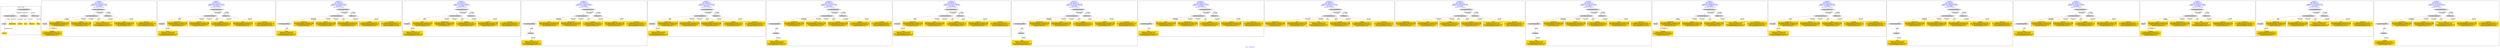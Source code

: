 digraph n0 {
fontcolor="blue"
remincross="true"
label="s08-s-17-edited.xml"
subgraph cluster_0 {
label="1-correct model"
n2[style="filled",color="white",fillcolor="lightgray",label="CulturalHeritageObject1"];
n3[style="filled",color="white",fillcolor="lightgray",label="Person1"];
n4[shape="plaintext",style="filled",fillcolor="gold",label="DESCRIPTION"];
n5[shape="plaintext",style="filled",fillcolor="gold",label="CAPTION"];
n6[shape="plaintext",style="filled",fillcolor="gold",label="TITLE"];
n7[shape="plaintext",style="filled",fillcolor="gold",label="AUTHOR"];
n8[style="filled",color="white",fillcolor="lightgray",label="EuropeanaAggregation1"];
n9[style="filled",color="white",fillcolor="lightgray",label="WebResource1"];
n10[style="filled",color="white",fillcolor="lightgray",label="WebResource2"];
n11[shape="plaintext",style="filled",fillcolor="gold",label="IMAGESRC"];
n12[shape="plaintext",style="filled",fillcolor="gold",label="VIDEO"];
}
subgraph cluster_1 {
label="candidate 0\nlink coherence:1.0\nnode coherence:1.0\nconfidence:0.4118792686770653\nmapping score:0.5539597562256885\ncost:8.99989\n-precision:0.78-recall:0.7"
n14[style="filled",color="white",fillcolor="lightgray",label="CulturalHeritageObject1"];
n15[style="filled",color="white",fillcolor="lightgray",label="Person1"];
n16[style="filled",color="white",fillcolor="lightgray",label="EuropeanaAggregation1"];
n17[style="filled",color="white",fillcolor="lightgray",label="WebResource1"];
n18[shape="plaintext",style="filled",fillcolor="gold",label="DESCRIPTION\n[CulturalHeritageObject,description,0.525]\n[CulturalHeritageObject,provenance,0.262]\n[CulturalHeritageObject,title,0.112]\n[Document,classLink,0.1]"];
n19[shape="plaintext",style="filled",fillcolor="gold",label="IMAGESRC\n[WebResource,classLink,0.765]\n[CulturalHeritageObject,description,0.144]\n[Person,nameOfThePerson,0.047]\n[CulturalHeritageObject,title,0.044]"];
n20[shape="plaintext",style="filled",fillcolor="gold",label="CAPTION\n[CulturalHeritageObject,provenance,0.395]\n[CulturalHeritageObject,description,0.238]\n[CulturalHeritageObject,extent,0.191]\n[Document,classLink,0.176]"];
n21[shape="plaintext",style="filled",fillcolor="gold",label="VIDEO\n[WebResource,classLink,0.403]\n[Document,classLink,0.245]\n[CulturalHeritageObject,provenance,0.18]\n[CulturalHeritageObject,title,0.172]"];
n22[shape="plaintext",style="filled",fillcolor="gold",label="AUTHOR\n[Person,nameOfThePerson,0.339]\n[CulturalHeritageObject,provenance,0.263]\n[CulturalHeritageObject,title,0.205]\n[Document,classLink,0.192]"];
n23[shape="plaintext",style="filled",fillcolor="gold",label="TITLE\n[CulturalHeritageObject,description,0.401]\n[CulturalHeritageObject,provenance,0.274]\n[CulturalHeritageObject,title,0.187]\n[Document,classLink,0.138]"];
}
subgraph cluster_2 {
label="candidate 1\nlink coherence:1.0\nnode coherence:1.0\nconfidence:0.40158477627404104\nmapping score:0.5505282587580137\ncost:8.99994\n-precision:0.56-recall:0.5"
n25[style="filled",color="white",fillcolor="lightgray",label="CulturalHeritageObject1"];
n26[style="filled",color="white",fillcolor="lightgray",label="Document1"];
n27[style="filled",color="white",fillcolor="lightgray",label="EuropeanaAggregation1"];
n28[style="filled",color="white",fillcolor="lightgray",label="WebResource1"];
n29[shape="plaintext",style="filled",fillcolor="gold",label="VIDEO\n[WebResource,classLink,0.403]\n[Document,classLink,0.245]\n[CulturalHeritageObject,provenance,0.18]\n[CulturalHeritageObject,title,0.172]"];
n30[shape="plaintext",style="filled",fillcolor="gold",label="DESCRIPTION\n[CulturalHeritageObject,description,0.525]\n[CulturalHeritageObject,provenance,0.262]\n[CulturalHeritageObject,title,0.112]\n[Document,classLink,0.1]"];
n31[shape="plaintext",style="filled",fillcolor="gold",label="IMAGESRC\n[WebResource,classLink,0.765]\n[CulturalHeritageObject,description,0.144]\n[Person,nameOfThePerson,0.047]\n[CulturalHeritageObject,title,0.044]"];
n32[shape="plaintext",style="filled",fillcolor="gold",label="CAPTION\n[CulturalHeritageObject,provenance,0.395]\n[CulturalHeritageObject,description,0.238]\n[CulturalHeritageObject,extent,0.191]\n[Document,classLink,0.176]"];
n33[shape="plaintext",style="filled",fillcolor="gold",label="AUTHOR\n[Person,nameOfThePerson,0.339]\n[CulturalHeritageObject,provenance,0.263]\n[CulturalHeritageObject,title,0.205]\n[Document,classLink,0.192]"];
n34[shape="plaintext",style="filled",fillcolor="gold",label="TITLE\n[CulturalHeritageObject,description,0.401]\n[CulturalHeritageObject,provenance,0.274]\n[CulturalHeritageObject,title,0.187]\n[Document,classLink,0.138]"];
}
subgraph cluster_3 {
label="candidate 10\nlink coherence:1.0\nnode coherence:1.0\nconfidence:0.3847814861224527\nmapping score:0.5449271620408176\ncost:8.99993\n-precision:0.67-recall:0.6"
n36[style="filled",color="white",fillcolor="lightgray",label="CulturalHeritageObject1"];
n37[style="filled",color="white",fillcolor="lightgray",label="CulturalHeritageObject2"];
n38[style="filled",color="white",fillcolor="lightgray",label="EuropeanaAggregation1"];
n39[style="filled",color="white",fillcolor="lightgray",label="WebResource1"];
n40[shape="plaintext",style="filled",fillcolor="gold",label="DESCRIPTION\n[CulturalHeritageObject,description,0.525]\n[CulturalHeritageObject,provenance,0.262]\n[CulturalHeritageObject,title,0.112]\n[Document,classLink,0.1]"];
n41[shape="plaintext",style="filled",fillcolor="gold",label="IMAGESRC\n[WebResource,classLink,0.765]\n[CulturalHeritageObject,description,0.144]\n[Person,nameOfThePerson,0.047]\n[CulturalHeritageObject,title,0.044]"];
n42[shape="plaintext",style="filled",fillcolor="gold",label="CAPTION\n[CulturalHeritageObject,provenance,0.395]\n[CulturalHeritageObject,description,0.238]\n[CulturalHeritageObject,extent,0.191]\n[Document,classLink,0.176]"];
n43[shape="plaintext",style="filled",fillcolor="gold",label="VIDEO\n[WebResource,classLink,0.403]\n[Document,classLink,0.245]\n[CulturalHeritageObject,provenance,0.18]\n[CulturalHeritageObject,title,0.172]"];
n44[shape="plaintext",style="filled",fillcolor="gold",label="TITLE\n[CulturalHeritageObject,description,0.401]\n[CulturalHeritageObject,provenance,0.274]\n[CulturalHeritageObject,title,0.187]\n[Document,classLink,0.138]"];
n45[shape="plaintext",style="filled",fillcolor="gold",label="AUTHOR\n[Person,nameOfThePerson,0.339]\n[CulturalHeritageObject,provenance,0.263]\n[CulturalHeritageObject,title,0.205]\n[Document,classLink,0.192]"];
}
subgraph cluster_4 {
label="candidate 11\nlink coherence:1.0\nnode coherence:1.0\nconfidence:0.3789475554429212\nmapping score:0.5429825184809737\ncost:8.99994\n-precision:0.44-recall:0.4"
n47[style="filled",color="white",fillcolor="lightgray",label="CulturalHeritageObject1"];
n48[style="filled",color="white",fillcolor="lightgray",label="Document1"];
n49[style="filled",color="white",fillcolor="lightgray",label="EuropeanaAggregation1"];
n50[style="filled",color="white",fillcolor="lightgray",label="WebResource1"];
n51[shape="plaintext",style="filled",fillcolor="gold",label="VIDEO\n[WebResource,classLink,0.403]\n[Document,classLink,0.245]\n[CulturalHeritageObject,provenance,0.18]\n[CulturalHeritageObject,title,0.172]"];
n52[shape="plaintext",style="filled",fillcolor="gold",label="TITLE\n[CulturalHeritageObject,description,0.401]\n[CulturalHeritageObject,provenance,0.274]\n[CulturalHeritageObject,title,0.187]\n[Document,classLink,0.138]"];
n53[shape="plaintext",style="filled",fillcolor="gold",label="IMAGESRC\n[WebResource,classLink,0.765]\n[CulturalHeritageObject,description,0.144]\n[Person,nameOfThePerson,0.047]\n[CulturalHeritageObject,title,0.044]"];
n54[shape="plaintext",style="filled",fillcolor="gold",label="DESCRIPTION\n[CulturalHeritageObject,description,0.525]\n[CulturalHeritageObject,provenance,0.262]\n[CulturalHeritageObject,title,0.112]\n[Document,classLink,0.1]"];
n55[shape="plaintext",style="filled",fillcolor="gold",label="AUTHOR\n[Person,nameOfThePerson,0.339]\n[CulturalHeritageObject,provenance,0.263]\n[CulturalHeritageObject,title,0.205]\n[Document,classLink,0.192]"];
n56[shape="plaintext",style="filled",fillcolor="gold",label="CAPTION\n[CulturalHeritageObject,provenance,0.395]\n[CulturalHeritageObject,description,0.238]\n[CulturalHeritageObject,extent,0.191]\n[Document,classLink,0.176]"];
}
subgraph cluster_5 {
label="candidate 12\nlink coherence:1.0\nnode coherence:1.0\nconfidence:0.3789475554429212\nmapping score:0.5429825184809737\ncost:9.99993\n-precision:0.4-recall:0.4"
n58[style="filled",color="white",fillcolor="lightgray",label="CulturalHeritageObject1"];
n59[style="filled",color="white",fillcolor="lightgray",label="CulturalHeritageObject2"];
n60[style="filled",color="white",fillcolor="lightgray",label="Document2"];
n61[style="filled",color="white",fillcolor="lightgray",label="EuropeanaAggregation1"];
n62[style="filled",color="white",fillcolor="lightgray",label="WebResource1"];
n63[shape="plaintext",style="filled",fillcolor="gold",label="VIDEO\n[WebResource,classLink,0.403]\n[Document,classLink,0.245]\n[CulturalHeritageObject,provenance,0.18]\n[CulturalHeritageObject,title,0.172]"];
n64[shape="plaintext",style="filled",fillcolor="gold",label="TITLE\n[CulturalHeritageObject,description,0.401]\n[CulturalHeritageObject,provenance,0.274]\n[CulturalHeritageObject,title,0.187]\n[Document,classLink,0.138]"];
n65[shape="plaintext",style="filled",fillcolor="gold",label="IMAGESRC\n[WebResource,classLink,0.765]\n[CulturalHeritageObject,description,0.144]\n[Person,nameOfThePerson,0.047]\n[CulturalHeritageObject,title,0.044]"];
n66[shape="plaintext",style="filled",fillcolor="gold",label="DESCRIPTION\n[CulturalHeritageObject,description,0.525]\n[CulturalHeritageObject,provenance,0.262]\n[CulturalHeritageObject,title,0.112]\n[Document,classLink,0.1]"];
n67[shape="plaintext",style="filled",fillcolor="gold",label="AUTHOR\n[Person,nameOfThePerson,0.339]\n[CulturalHeritageObject,provenance,0.263]\n[CulturalHeritageObject,title,0.205]\n[Document,classLink,0.192]"];
n68[shape="plaintext",style="filled",fillcolor="gold",label="CAPTION\n[CulturalHeritageObject,provenance,0.395]\n[CulturalHeritageObject,description,0.238]\n[CulturalHeritageObject,extent,0.191]\n[Document,classLink,0.176]"];
}
subgraph cluster_6 {
label="candidate 13\nlink coherence:1.0\nnode coherence:1.0\nconfidence:0.3771216134267923\nmapping score:0.5423738711422641\ncost:8.99994\n-precision:0.44-recall:0.4"
n70[style="filled",color="white",fillcolor="lightgray",label="CulturalHeritageObject1"];
n71[style="filled",color="white",fillcolor="lightgray",label="Document1"];
n72[style="filled",color="white",fillcolor="lightgray",label="EuropeanaAggregation1"];
n73[style="filled",color="white",fillcolor="lightgray",label="WebResource1"];
n74[shape="plaintext",style="filled",fillcolor="gold",label="VIDEO\n[WebResource,classLink,0.403]\n[Document,classLink,0.245]\n[CulturalHeritageObject,provenance,0.18]\n[CulturalHeritageObject,title,0.172]"];
n75[shape="plaintext",style="filled",fillcolor="gold",label="DESCRIPTION\n[CulturalHeritageObject,description,0.525]\n[CulturalHeritageObject,provenance,0.262]\n[CulturalHeritageObject,title,0.112]\n[Document,classLink,0.1]"];
n76[shape="plaintext",style="filled",fillcolor="gold",label="IMAGESRC\n[WebResource,classLink,0.765]\n[CulturalHeritageObject,description,0.144]\n[Person,nameOfThePerson,0.047]\n[CulturalHeritageObject,title,0.044]"];
n77[shape="plaintext",style="filled",fillcolor="gold",label="TITLE\n[CulturalHeritageObject,description,0.401]\n[CulturalHeritageObject,provenance,0.274]\n[CulturalHeritageObject,title,0.187]\n[Document,classLink,0.138]"];
n78[shape="plaintext",style="filled",fillcolor="gold",label="CAPTION\n[CulturalHeritageObject,provenance,0.395]\n[CulturalHeritageObject,description,0.238]\n[CulturalHeritageObject,extent,0.191]\n[Document,classLink,0.176]"];
n79[shape="plaintext",style="filled",fillcolor="gold",label="AUTHOR\n[Person,nameOfThePerson,0.339]\n[CulturalHeritageObject,provenance,0.263]\n[CulturalHeritageObject,title,0.205]\n[Document,classLink,0.192]"];
}
subgraph cluster_7 {
label="candidate 14\nlink coherence:1.0\nnode coherence:1.0\nconfidence:0.3771216134267923\nmapping score:0.5423738711422641\ncost:9.99993\n-precision:0.4-recall:0.4"
n81[style="filled",color="white",fillcolor="lightgray",label="CulturalHeritageObject1"];
n82[style="filled",color="white",fillcolor="lightgray",label="CulturalHeritageObject2"];
n83[style="filled",color="white",fillcolor="lightgray",label="Document2"];
n84[style="filled",color="white",fillcolor="lightgray",label="EuropeanaAggregation1"];
n85[style="filled",color="white",fillcolor="lightgray",label="WebResource1"];
n86[shape="plaintext",style="filled",fillcolor="gold",label="VIDEO\n[WebResource,classLink,0.403]\n[Document,classLink,0.245]\n[CulturalHeritageObject,provenance,0.18]\n[CulturalHeritageObject,title,0.172]"];
n87[shape="plaintext",style="filled",fillcolor="gold",label="DESCRIPTION\n[CulturalHeritageObject,description,0.525]\n[CulturalHeritageObject,provenance,0.262]\n[CulturalHeritageObject,title,0.112]\n[Document,classLink,0.1]"];
n88[shape="plaintext",style="filled",fillcolor="gold",label="IMAGESRC\n[WebResource,classLink,0.765]\n[CulturalHeritageObject,description,0.144]\n[Person,nameOfThePerson,0.047]\n[CulturalHeritageObject,title,0.044]"];
n89[shape="plaintext",style="filled",fillcolor="gold",label="TITLE\n[CulturalHeritageObject,description,0.401]\n[CulturalHeritageObject,provenance,0.274]\n[CulturalHeritageObject,title,0.187]\n[Document,classLink,0.138]"];
n90[shape="plaintext",style="filled",fillcolor="gold",label="CAPTION\n[CulturalHeritageObject,provenance,0.395]\n[CulturalHeritageObject,description,0.238]\n[CulturalHeritageObject,extent,0.191]\n[Document,classLink,0.176]"];
n91[shape="plaintext",style="filled",fillcolor="gold",label="AUTHOR\n[Person,nameOfThePerson,0.339]\n[CulturalHeritageObject,provenance,0.263]\n[CulturalHeritageObject,title,0.205]\n[Document,classLink,0.192]"];
}
subgraph cluster_8 {
label="candidate 15\nlink coherence:1.0\nnode coherence:1.0\nconfidence:0.3674415278867098\nmapping score:0.5391471759622366\ncost:8.99994\n-precision:0.44-recall:0.4"
n93[style="filled",color="white",fillcolor="lightgray",label="CulturalHeritageObject1"];
n94[style="filled",color="white",fillcolor="lightgray",label="Document1"];
n95[style="filled",color="white",fillcolor="lightgray",label="EuropeanaAggregation1"];
n96[style="filled",color="white",fillcolor="lightgray",label="WebResource1"];
n97[shape="plaintext",style="filled",fillcolor="gold",label="VIDEO\n[WebResource,classLink,0.403]\n[Document,classLink,0.245]\n[CulturalHeritageObject,provenance,0.18]\n[CulturalHeritageObject,title,0.172]"];
n98[shape="plaintext",style="filled",fillcolor="gold",label="DESCRIPTION\n[CulturalHeritageObject,description,0.525]\n[CulturalHeritageObject,provenance,0.262]\n[CulturalHeritageObject,title,0.112]\n[Document,classLink,0.1]"];
n99[shape="plaintext",style="filled",fillcolor="gold",label="IMAGESRC\n[WebResource,classLink,0.765]\n[CulturalHeritageObject,description,0.144]\n[Person,nameOfThePerson,0.047]\n[CulturalHeritageObject,title,0.044]"];
n100[shape="plaintext",style="filled",fillcolor="gold",label="TITLE\n[CulturalHeritageObject,description,0.401]\n[CulturalHeritageObject,provenance,0.274]\n[CulturalHeritageObject,title,0.187]\n[Document,classLink,0.138]"];
n101[shape="plaintext",style="filled",fillcolor="gold",label="AUTHOR\n[Person,nameOfThePerson,0.339]\n[CulturalHeritageObject,provenance,0.263]\n[CulturalHeritageObject,title,0.205]\n[Document,classLink,0.192]"];
n102[shape="plaintext",style="filled",fillcolor="gold",label="CAPTION\n[CulturalHeritageObject,provenance,0.395]\n[CulturalHeritageObject,description,0.238]\n[CulturalHeritageObject,extent,0.191]\n[Document,classLink,0.176]"];
}
subgraph cluster_9 {
label="candidate 16\nlink coherence:1.0\nnode coherence:1.0\nconfidence:0.3674415278867098\nmapping score:0.5391471759622366\ncost:9.99993\n-precision:0.4-recall:0.4"
n104[style="filled",color="white",fillcolor="lightgray",label="CulturalHeritageObject1"];
n105[style="filled",color="white",fillcolor="lightgray",label="CulturalHeritageObject2"];
n106[style="filled",color="white",fillcolor="lightgray",label="Document2"];
n107[style="filled",color="white",fillcolor="lightgray",label="EuropeanaAggregation1"];
n108[style="filled",color="white",fillcolor="lightgray",label="WebResource1"];
n109[shape="plaintext",style="filled",fillcolor="gold",label="VIDEO\n[WebResource,classLink,0.403]\n[Document,classLink,0.245]\n[CulturalHeritageObject,provenance,0.18]\n[CulturalHeritageObject,title,0.172]"];
n110[shape="plaintext",style="filled",fillcolor="gold",label="DESCRIPTION\n[CulturalHeritageObject,description,0.525]\n[CulturalHeritageObject,provenance,0.262]\n[CulturalHeritageObject,title,0.112]\n[Document,classLink,0.1]"];
n111[shape="plaintext",style="filled",fillcolor="gold",label="IMAGESRC\n[WebResource,classLink,0.765]\n[CulturalHeritageObject,description,0.144]\n[Person,nameOfThePerson,0.047]\n[CulturalHeritageObject,title,0.044]"];
n112[shape="plaintext",style="filled",fillcolor="gold",label="TITLE\n[CulturalHeritageObject,description,0.401]\n[CulturalHeritageObject,provenance,0.274]\n[CulturalHeritageObject,title,0.187]\n[Document,classLink,0.138]"];
n113[shape="plaintext",style="filled",fillcolor="gold",label="AUTHOR\n[Person,nameOfThePerson,0.339]\n[CulturalHeritageObject,provenance,0.263]\n[CulturalHeritageObject,title,0.205]\n[Document,classLink,0.192]"];
n114[shape="plaintext",style="filled",fillcolor="gold",label="CAPTION\n[CulturalHeritageObject,provenance,0.395]\n[CulturalHeritageObject,description,0.238]\n[CulturalHeritageObject,extent,0.191]\n[Document,classLink,0.176]"];
}
subgraph cluster_10 {
label="candidate 17\nlink coherence:1.0\nnode coherence:1.0\nconfidence:0.3668871915283813\nmapping score:0.5389623971761272\ncost:8.99993\n-precision:0.44-recall:0.4"
n116[style="filled",color="white",fillcolor="lightgray",label="CulturalHeritageObject1"];
n117[style="filled",color="white",fillcolor="lightgray",label="CulturalHeritageObject2"];
n118[style="filled",color="white",fillcolor="lightgray",label="EuropeanaAggregation1"];
n119[style="filled",color="white",fillcolor="lightgray",label="WebResource1"];
n120[shape="plaintext",style="filled",fillcolor="gold",label="TITLE\n[CulturalHeritageObject,description,0.401]\n[CulturalHeritageObject,provenance,0.274]\n[CulturalHeritageObject,title,0.187]\n[Document,classLink,0.138]"];
n121[shape="plaintext",style="filled",fillcolor="gold",label="IMAGESRC\n[WebResource,classLink,0.765]\n[CulturalHeritageObject,description,0.144]\n[Person,nameOfThePerson,0.047]\n[CulturalHeritageObject,title,0.044]"];
n122[shape="plaintext",style="filled",fillcolor="gold",label="DESCRIPTION\n[CulturalHeritageObject,description,0.525]\n[CulturalHeritageObject,provenance,0.262]\n[CulturalHeritageObject,title,0.112]\n[Document,classLink,0.1]"];
n123[shape="plaintext",style="filled",fillcolor="gold",label="VIDEO\n[WebResource,classLink,0.403]\n[Document,classLink,0.245]\n[CulturalHeritageObject,provenance,0.18]\n[CulturalHeritageObject,title,0.172]"];
n124[shape="plaintext",style="filled",fillcolor="gold",label="AUTHOR\n[Person,nameOfThePerson,0.339]\n[CulturalHeritageObject,provenance,0.263]\n[CulturalHeritageObject,title,0.205]\n[Document,classLink,0.192]"];
n125[shape="plaintext",style="filled",fillcolor="gold",label="CAPTION\n[CulturalHeritageObject,provenance,0.395]\n[CulturalHeritageObject,description,0.238]\n[CulturalHeritageObject,extent,0.191]\n[Document,classLink,0.176]"];
}
subgraph cluster_11 {
label="candidate 18\nlink coherence:1.0\nnode coherence:1.0\nconfidence:0.36506124951225233\nmapping score:0.5661315276151951\ncost:7.99994\n-precision:0.5-recall:0.4"
n127[style="filled",color="white",fillcolor="lightgray",label="EuropeanaAggregation1"];
n128[style="filled",color="white",fillcolor="lightgray",label="CulturalHeritageObject1"];
n129[style="filled",color="white",fillcolor="lightgray",label="WebResource1"];
n130[shape="plaintext",style="filled",fillcolor="gold",label="DESCRIPTION\n[CulturalHeritageObject,description,0.525]\n[CulturalHeritageObject,provenance,0.262]\n[CulturalHeritageObject,title,0.112]\n[Document,classLink,0.1]"];
n131[shape="plaintext",style="filled",fillcolor="gold",label="IMAGESRC\n[WebResource,classLink,0.765]\n[CulturalHeritageObject,description,0.144]\n[Person,nameOfThePerson,0.047]\n[CulturalHeritageObject,title,0.044]"];
n132[shape="plaintext",style="filled",fillcolor="gold",label="TITLE\n[CulturalHeritageObject,description,0.401]\n[CulturalHeritageObject,provenance,0.274]\n[CulturalHeritageObject,title,0.187]\n[Document,classLink,0.138]"];
n133[shape="plaintext",style="filled",fillcolor="gold",label="VIDEO\n[WebResource,classLink,0.403]\n[Document,classLink,0.245]\n[CulturalHeritageObject,provenance,0.18]\n[CulturalHeritageObject,title,0.172]"];
n134[shape="plaintext",style="filled",fillcolor="gold",label="CAPTION\n[CulturalHeritageObject,provenance,0.395]\n[CulturalHeritageObject,description,0.238]\n[CulturalHeritageObject,extent,0.191]\n[Document,classLink,0.176]"];
n135[shape="plaintext",style="filled",fillcolor="gold",label="AUTHOR\n[Person,nameOfThePerson,0.339]\n[CulturalHeritageObject,provenance,0.263]\n[CulturalHeritageObject,title,0.205]\n[Document,classLink,0.192]"];
}
subgraph cluster_12 {
label="candidate 19\nlink coherence:1.0\nnode coherence:1.0\nconfidence:0.3566213904845448\nmapping score:0.563318241272626\ncost:7.99994\n-precision:0.5-recall:0.4"
n137[style="filled",color="white",fillcolor="lightgray",label="EuropeanaAggregation1"];
n138[style="filled",color="white",fillcolor="lightgray",label="CulturalHeritageObject1"];
n139[style="filled",color="white",fillcolor="lightgray",label="WebResource1"];
n140[shape="plaintext",style="filled",fillcolor="gold",label="DESCRIPTION\n[CulturalHeritageObject,description,0.525]\n[CulturalHeritageObject,provenance,0.262]\n[CulturalHeritageObject,title,0.112]\n[Document,classLink,0.1]"];
n141[shape="plaintext",style="filled",fillcolor="gold",label="IMAGESRC\n[WebResource,classLink,0.765]\n[CulturalHeritageObject,description,0.144]\n[Person,nameOfThePerson,0.047]\n[CulturalHeritageObject,title,0.044]"];
n142[shape="plaintext",style="filled",fillcolor="gold",label="TITLE\n[CulturalHeritageObject,description,0.401]\n[CulturalHeritageObject,provenance,0.274]\n[CulturalHeritageObject,title,0.187]\n[Document,classLink,0.138]"];
n143[shape="plaintext",style="filled",fillcolor="gold",label="AUTHOR\n[Person,nameOfThePerson,0.339]\n[CulturalHeritageObject,provenance,0.263]\n[CulturalHeritageObject,title,0.205]\n[Document,classLink,0.192]"];
n144[shape="plaintext",style="filled",fillcolor="gold",label="CAPTION\n[CulturalHeritageObject,provenance,0.395]\n[CulturalHeritageObject,description,0.238]\n[CulturalHeritageObject,extent,0.191]\n[Document,classLink,0.176]"];
n145[shape="plaintext",style="filled",fillcolor="gold",label="VIDEO\n[WebResource,classLink,0.403]\n[Document,classLink,0.245]\n[CulturalHeritageObject,provenance,0.18]\n[CulturalHeritageObject,title,0.172]"];
}
subgraph cluster_13 {
label="candidate 2\nlink coherence:1.0\nnode coherence:1.0\nconfidence:0.40158477627404104\nmapping score:0.5505282587580137\ncost:9.99993\n-precision:0.5-recall:0.5"
n147[style="filled",color="white",fillcolor="lightgray",label="CulturalHeritageObject1"];
n148[style="filled",color="white",fillcolor="lightgray",label="CulturalHeritageObject2"];
n149[style="filled",color="white",fillcolor="lightgray",label="Document2"];
n150[style="filled",color="white",fillcolor="lightgray",label="EuropeanaAggregation1"];
n151[style="filled",color="white",fillcolor="lightgray",label="WebResource1"];
n152[shape="plaintext",style="filled",fillcolor="gold",label="VIDEO\n[WebResource,classLink,0.403]\n[Document,classLink,0.245]\n[CulturalHeritageObject,provenance,0.18]\n[CulturalHeritageObject,title,0.172]"];
n153[shape="plaintext",style="filled",fillcolor="gold",label="DESCRIPTION\n[CulturalHeritageObject,description,0.525]\n[CulturalHeritageObject,provenance,0.262]\n[CulturalHeritageObject,title,0.112]\n[Document,classLink,0.1]"];
n154[shape="plaintext",style="filled",fillcolor="gold",label="IMAGESRC\n[WebResource,classLink,0.765]\n[CulturalHeritageObject,description,0.144]\n[Person,nameOfThePerson,0.047]\n[CulturalHeritageObject,title,0.044]"];
n155[shape="plaintext",style="filled",fillcolor="gold",label="CAPTION\n[CulturalHeritageObject,provenance,0.395]\n[CulturalHeritageObject,description,0.238]\n[CulturalHeritageObject,extent,0.191]\n[Document,classLink,0.176]"];
n156[shape="plaintext",style="filled",fillcolor="gold",label="AUTHOR\n[Person,nameOfThePerson,0.339]\n[CulturalHeritageObject,provenance,0.263]\n[CulturalHeritageObject,title,0.205]\n[Document,classLink,0.192]"];
n157[shape="plaintext",style="filled",fillcolor="gold",label="TITLE\n[CulturalHeritageObject,description,0.401]\n[CulturalHeritageObject,provenance,0.274]\n[CulturalHeritageObject,title,0.187]\n[Document,classLink,0.138]"];
}
subgraph cluster_14 {
label="candidate 3\nlink coherence:1.0\nnode coherence:1.0\nconfidence:0.3986964834123093\nmapping score:0.5495654944707697\ncost:8.99989\n-precision:0.89-recall:0.8"
n159[style="filled",color="white",fillcolor="lightgray",label="CulturalHeritageObject1"];
n160[style="filled",color="white",fillcolor="lightgray",label="Person1"];
n161[style="filled",color="white",fillcolor="lightgray",label="EuropeanaAggregation1"];
n162[style="filled",color="white",fillcolor="lightgray",label="WebResource1"];
n163[shape="plaintext",style="filled",fillcolor="gold",label="DESCRIPTION\n[CulturalHeritageObject,description,0.525]\n[CulturalHeritageObject,provenance,0.262]\n[CulturalHeritageObject,title,0.112]\n[Document,classLink,0.1]"];
n164[shape="plaintext",style="filled",fillcolor="gold",label="IMAGESRC\n[WebResource,classLink,0.765]\n[CulturalHeritageObject,description,0.144]\n[Person,nameOfThePerson,0.047]\n[CulturalHeritageObject,title,0.044]"];
n165[shape="plaintext",style="filled",fillcolor="gold",label="CAPTION\n[CulturalHeritageObject,provenance,0.395]\n[CulturalHeritageObject,description,0.238]\n[CulturalHeritageObject,extent,0.191]\n[Document,classLink,0.176]"];
n166[shape="plaintext",style="filled",fillcolor="gold",label="TITLE\n[CulturalHeritageObject,description,0.401]\n[CulturalHeritageObject,provenance,0.274]\n[CulturalHeritageObject,title,0.187]\n[Document,classLink,0.138]"];
n167[shape="plaintext",style="filled",fillcolor="gold",label="AUTHOR\n[Person,nameOfThePerson,0.339]\n[CulturalHeritageObject,provenance,0.263]\n[CulturalHeritageObject,title,0.205]\n[Document,classLink,0.192]"];
n168[shape="plaintext",style="filled",fillcolor="gold",label="VIDEO\n[WebResource,classLink,0.403]\n[Document,classLink,0.245]\n[CulturalHeritageObject,provenance,0.18]\n[CulturalHeritageObject,title,0.172]"];
}
subgraph cluster_15 {
label="candidate 4\nlink coherence:1.0\nnode coherence:1.0\nconfidence:0.3968418500369926\nmapping score:0.5489472833456642\ncost:8.99994\n-precision:0.67-recall:0.6"
n170[style="filled",color="white",fillcolor="lightgray",label="CulturalHeritageObject1"];
n171[style="filled",color="white",fillcolor="lightgray",label="Document1"];
n172[style="filled",color="white",fillcolor="lightgray",label="EuropeanaAggregation1"];
n173[style="filled",color="white",fillcolor="lightgray",label="WebResource1"];
n174[shape="plaintext",style="filled",fillcolor="gold",label="VIDEO\n[WebResource,classLink,0.403]\n[Document,classLink,0.245]\n[CulturalHeritageObject,provenance,0.18]\n[CulturalHeritageObject,title,0.172]"];
n175[shape="plaintext",style="filled",fillcolor="gold",label="DESCRIPTION\n[CulturalHeritageObject,description,0.525]\n[CulturalHeritageObject,provenance,0.262]\n[CulturalHeritageObject,title,0.112]\n[Document,classLink,0.1]"];
n176[shape="plaintext",style="filled",fillcolor="gold",label="IMAGESRC\n[WebResource,classLink,0.765]\n[CulturalHeritageObject,description,0.144]\n[Person,nameOfThePerson,0.047]\n[CulturalHeritageObject,title,0.044]"];
n177[shape="plaintext",style="filled",fillcolor="gold",label="CAPTION\n[CulturalHeritageObject,provenance,0.395]\n[CulturalHeritageObject,description,0.238]\n[CulturalHeritageObject,extent,0.191]\n[Document,classLink,0.176]"];
n178[shape="plaintext",style="filled",fillcolor="gold",label="TITLE\n[CulturalHeritageObject,description,0.401]\n[CulturalHeritageObject,provenance,0.274]\n[CulturalHeritageObject,title,0.187]\n[Document,classLink,0.138]"];
n179[shape="plaintext",style="filled",fillcolor="gold",label="AUTHOR\n[Person,nameOfThePerson,0.339]\n[CulturalHeritageObject,provenance,0.263]\n[CulturalHeritageObject,title,0.205]\n[Document,classLink,0.192]"];
}
subgraph cluster_16 {
label="candidate 5\nlink coherence:1.0\nnode coherence:1.0\nconfidence:0.3968418500369926\nmapping score:0.5489472833456642\ncost:9.99993\n-precision:0.6-recall:0.6"
n181[style="filled",color="white",fillcolor="lightgray",label="CulturalHeritageObject1"];
n182[style="filled",color="white",fillcolor="lightgray",label="CulturalHeritageObject2"];
n183[style="filled",color="white",fillcolor="lightgray",label="Document2"];
n184[style="filled",color="white",fillcolor="lightgray",label="EuropeanaAggregation1"];
n185[style="filled",color="white",fillcolor="lightgray",label="WebResource1"];
n186[shape="plaintext",style="filled",fillcolor="gold",label="VIDEO\n[WebResource,classLink,0.403]\n[Document,classLink,0.245]\n[CulturalHeritageObject,provenance,0.18]\n[CulturalHeritageObject,title,0.172]"];
n187[shape="plaintext",style="filled",fillcolor="gold",label="DESCRIPTION\n[CulturalHeritageObject,description,0.525]\n[CulturalHeritageObject,provenance,0.262]\n[CulturalHeritageObject,title,0.112]\n[Document,classLink,0.1]"];
n188[shape="plaintext",style="filled",fillcolor="gold",label="IMAGESRC\n[WebResource,classLink,0.765]\n[CulturalHeritageObject,description,0.144]\n[Person,nameOfThePerson,0.047]\n[CulturalHeritageObject,title,0.044]"];
n189[shape="plaintext",style="filled",fillcolor="gold",label="CAPTION\n[CulturalHeritageObject,provenance,0.395]\n[CulturalHeritageObject,description,0.238]\n[CulturalHeritageObject,extent,0.191]\n[Document,classLink,0.176]"];
n190[shape="plaintext",style="filled",fillcolor="gold",label="TITLE\n[CulturalHeritageObject,description,0.401]\n[CulturalHeritageObject,provenance,0.274]\n[CulturalHeritageObject,title,0.187]\n[Document,classLink,0.138]"];
n191[shape="plaintext",style="filled",fillcolor="gold",label="AUTHOR\n[Person,nameOfThePerson,0.339]\n[CulturalHeritageObject,provenance,0.263]\n[CulturalHeritageObject,title,0.205]\n[Document,classLink,0.192]"];
}
subgraph cluster_17 {
label="candidate 6\nlink coherence:1.0\nnode coherence:1.0\nconfidence:0.38952441235950114\nmapping score:0.5465081374531671\ncost:8.99993\n-precision:0.56-recall:0.5"
n193[style="filled",color="white",fillcolor="lightgray",label="CulturalHeritageObject1"];
n194[style="filled",color="white",fillcolor="lightgray",label="CulturalHeritageObject2"];
n195[style="filled",color="white",fillcolor="lightgray",label="EuropeanaAggregation1"];
n196[style="filled",color="white",fillcolor="lightgray",label="WebResource1"];
n197[shape="plaintext",style="filled",fillcolor="gold",label="DESCRIPTION\n[CulturalHeritageObject,description,0.525]\n[CulturalHeritageObject,provenance,0.262]\n[CulturalHeritageObject,title,0.112]\n[Document,classLink,0.1]"];
n198[shape="plaintext",style="filled",fillcolor="gold",label="IMAGESRC\n[WebResource,classLink,0.765]\n[CulturalHeritageObject,description,0.144]\n[Person,nameOfThePerson,0.047]\n[CulturalHeritageObject,title,0.044]"];
n199[shape="plaintext",style="filled",fillcolor="gold",label="CAPTION\n[CulturalHeritageObject,provenance,0.395]\n[CulturalHeritageObject,description,0.238]\n[CulturalHeritageObject,extent,0.191]\n[Document,classLink,0.176]"];
n200[shape="plaintext",style="filled",fillcolor="gold",label="VIDEO\n[WebResource,classLink,0.403]\n[Document,classLink,0.245]\n[CulturalHeritageObject,provenance,0.18]\n[CulturalHeritageObject,title,0.172]"];
n201[shape="plaintext",style="filled",fillcolor="gold",label="AUTHOR\n[Person,nameOfThePerson,0.339]\n[CulturalHeritageObject,provenance,0.263]\n[CulturalHeritageObject,title,0.205]\n[Document,classLink,0.192]"];
n202[shape="plaintext",style="filled",fillcolor="gold",label="TITLE\n[CulturalHeritageObject,description,0.401]\n[CulturalHeritageObject,provenance,0.274]\n[CulturalHeritageObject,title,0.187]\n[Document,classLink,0.138]"];
}
subgraph cluster_18 {
label="candidate 7\nlink coherence:1.0\nnode coherence:1.0\nconfidence:0.3892420478459455\nmapping score:0.5464140159486485\ncost:8.99989\n-precision:0.67-recall:0.6"
n204[style="filled",color="white",fillcolor="lightgray",label="CulturalHeritageObject1"];
n205[style="filled",color="white",fillcolor="lightgray",label="Person1"];
n206[style="filled",color="white",fillcolor="lightgray",label="EuropeanaAggregation1"];
n207[style="filled",color="white",fillcolor="lightgray",label="WebResource1"];
n208[shape="plaintext",style="filled",fillcolor="gold",label="TITLE\n[CulturalHeritageObject,description,0.401]\n[CulturalHeritageObject,provenance,0.274]\n[CulturalHeritageObject,title,0.187]\n[Document,classLink,0.138]"];
n209[shape="plaintext",style="filled",fillcolor="gold",label="IMAGESRC\n[WebResource,classLink,0.765]\n[CulturalHeritageObject,description,0.144]\n[Person,nameOfThePerson,0.047]\n[CulturalHeritageObject,title,0.044]"];
n210[shape="plaintext",style="filled",fillcolor="gold",label="DESCRIPTION\n[CulturalHeritageObject,description,0.525]\n[CulturalHeritageObject,provenance,0.262]\n[CulturalHeritageObject,title,0.112]\n[Document,classLink,0.1]"];
n211[shape="plaintext",style="filled",fillcolor="gold",label="VIDEO\n[WebResource,classLink,0.403]\n[Document,classLink,0.245]\n[CulturalHeritageObject,provenance,0.18]\n[CulturalHeritageObject,title,0.172]"];
n212[shape="plaintext",style="filled",fillcolor="gold",label="AUTHOR\n[Person,nameOfThePerson,0.339]\n[CulturalHeritageObject,provenance,0.263]\n[CulturalHeritageObject,title,0.205]\n[Document,classLink,0.192]"];
n213[shape="plaintext",style="filled",fillcolor="gold",label="CAPTION\n[CulturalHeritageObject,provenance,0.395]\n[CulturalHeritageObject,description,0.238]\n[CulturalHeritageObject,extent,0.191]\n[Document,classLink,0.176]"];
}
subgraph cluster_19 {
label="candidate 8\nlink coherence:1.0\nnode coherence:1.0\nconfidence:0.3872592550215543\nmapping score:0.5457530850071848\ncost:8.99994\n-precision:0.56-recall:0.5"
n215[style="filled",color="white",fillcolor="lightgray",label="CulturalHeritageObject1"];
n216[style="filled",color="white",fillcolor="lightgray",label="Document1"];
n217[style="filled",color="white",fillcolor="lightgray",label="EuropeanaAggregation1"];
n218[style="filled",color="white",fillcolor="lightgray",label="WebResource1"];
n219[shape="plaintext",style="filled",fillcolor="gold",label="AUTHOR\n[Person,nameOfThePerson,0.339]\n[CulturalHeritageObject,provenance,0.263]\n[CulturalHeritageObject,title,0.205]\n[Document,classLink,0.192]"];
n220[shape="plaintext",style="filled",fillcolor="gold",label="DESCRIPTION\n[CulturalHeritageObject,description,0.525]\n[CulturalHeritageObject,provenance,0.262]\n[CulturalHeritageObject,title,0.112]\n[Document,classLink,0.1]"];
n221[shape="plaintext",style="filled",fillcolor="gold",label="IMAGESRC\n[WebResource,classLink,0.765]\n[CulturalHeritageObject,description,0.144]\n[Person,nameOfThePerson,0.047]\n[CulturalHeritageObject,title,0.044]"];
n222[shape="plaintext",style="filled",fillcolor="gold",label="CAPTION\n[CulturalHeritageObject,provenance,0.395]\n[CulturalHeritageObject,description,0.238]\n[CulturalHeritageObject,extent,0.191]\n[Document,classLink,0.176]"];
n223[shape="plaintext",style="filled",fillcolor="gold",label="VIDEO\n[WebResource,classLink,0.403]\n[Document,classLink,0.245]\n[CulturalHeritageObject,provenance,0.18]\n[CulturalHeritageObject,title,0.172]"];
n224[shape="plaintext",style="filled",fillcolor="gold",label="TITLE\n[CulturalHeritageObject,description,0.401]\n[CulturalHeritageObject,provenance,0.274]\n[CulturalHeritageObject,title,0.187]\n[Document,classLink,0.138]"];
}
subgraph cluster_20 {
label="candidate 9\nlink coherence:1.0\nnode coherence:1.0\nconfidence:0.3872592550215543\nmapping score:0.5457530850071848\ncost:9.99993\n-precision:0.5-recall:0.5"
n226[style="filled",color="white",fillcolor="lightgray",label="CulturalHeritageObject1"];
n227[style="filled",color="white",fillcolor="lightgray",label="CulturalHeritageObject2"];
n228[style="filled",color="white",fillcolor="lightgray",label="Document2"];
n229[style="filled",color="white",fillcolor="lightgray",label="EuropeanaAggregation1"];
n230[style="filled",color="white",fillcolor="lightgray",label="WebResource1"];
n231[shape="plaintext",style="filled",fillcolor="gold",label="AUTHOR\n[Person,nameOfThePerson,0.339]\n[CulturalHeritageObject,provenance,0.263]\n[CulturalHeritageObject,title,0.205]\n[Document,classLink,0.192]"];
n232[shape="plaintext",style="filled",fillcolor="gold",label="DESCRIPTION\n[CulturalHeritageObject,description,0.525]\n[CulturalHeritageObject,provenance,0.262]\n[CulturalHeritageObject,title,0.112]\n[Document,classLink,0.1]"];
n233[shape="plaintext",style="filled",fillcolor="gold",label="IMAGESRC\n[WebResource,classLink,0.765]\n[CulturalHeritageObject,description,0.144]\n[Person,nameOfThePerson,0.047]\n[CulturalHeritageObject,title,0.044]"];
n234[shape="plaintext",style="filled",fillcolor="gold",label="CAPTION\n[CulturalHeritageObject,provenance,0.395]\n[CulturalHeritageObject,description,0.238]\n[CulturalHeritageObject,extent,0.191]\n[Document,classLink,0.176]"];
n235[shape="plaintext",style="filled",fillcolor="gold",label="VIDEO\n[WebResource,classLink,0.403]\n[Document,classLink,0.245]\n[CulturalHeritageObject,provenance,0.18]\n[CulturalHeritageObject,title,0.172]"];
n236[shape="plaintext",style="filled",fillcolor="gold",label="TITLE\n[CulturalHeritageObject,description,0.401]\n[CulturalHeritageObject,provenance,0.274]\n[CulturalHeritageObject,title,0.187]\n[Document,classLink,0.138]"];
}
n2 -> n3[color="brown",fontcolor="black",label="creator"]
n2 -> n4[color="brown",fontcolor="black",label="description"]
n2 -> n5[color="brown",fontcolor="black",label="provenance"]
n2 -> n6[color="brown",fontcolor="black",label="title"]
n3 -> n7[color="brown",fontcolor="black",label="nameOfThePerson"]
n8 -> n2[color="brown",fontcolor="black",label="aggregatedCHO"]
n8 -> n9[color="brown",fontcolor="black",label="hasView"]
n8 -> n10[color="brown",fontcolor="black",label="hasView"]
n9 -> n11[color="brown",fontcolor="black",label="classLink"]
n10 -> n12[color="brown",fontcolor="black",label="classLink"]
n14 -> n15[color="brown",fontcolor="black",label="creator\nw=0.99995"]
n16 -> n14[color="brown",fontcolor="black",label="aggregatedCHO\nw=0.99997"]
n16 -> n17[color="brown",fontcolor="black",label="hasView\nw=0.99997"]
n14 -> n18[color="brown",fontcolor="black",label="description\nw=1.0"]
n17 -> n19[color="brown",fontcolor="black",label="classLink\nw=1.0"]
n14 -> n20[color="brown",fontcolor="black",label="provenance\nw=1.0"]
n14 -> n21[color="brown",fontcolor="black",label="title\nw=1.0"]
n15 -> n22[color="brown",fontcolor="black",label="nameOfThePerson\nw=1.0"]
n14 -> n23[color="brown",fontcolor="black",label="provenance\nw=1.0"]
n25 -> n26[color="brown",fontcolor="black",label="page\nw=1.0"]
n27 -> n25[color="brown",fontcolor="black",label="aggregatedCHO\nw=0.99997"]
n27 -> n28[color="brown",fontcolor="black",label="hasView\nw=0.99997"]
n26 -> n29[color="brown",fontcolor="black",label="classLink\nw=1.0"]
n25 -> n30[color="brown",fontcolor="black",label="description\nw=1.0"]
n28 -> n31[color="brown",fontcolor="black",label="classLink\nw=1.0"]
n25 -> n32[color="brown",fontcolor="black",label="provenance\nw=1.0"]
n25 -> n33[color="brown",fontcolor="black",label="title\nw=1.0"]
n25 -> n34[color="brown",fontcolor="black",label="provenance\nw=1.0"]
n36 -> n37[color="brown",fontcolor="black",label="isRelatedTo\nw=0.99999"]
n38 -> n36[color="brown",fontcolor="black",label="aggregatedCHO\nw=0.99997"]
n38 -> n39[color="brown",fontcolor="black",label="hasView\nw=0.99997"]
n36 -> n40[color="brown",fontcolor="black",label="description\nw=1.0"]
n39 -> n41[color="brown",fontcolor="black",label="classLink\nw=1.0"]
n36 -> n42[color="brown",fontcolor="black",label="provenance\nw=1.0"]
n37 -> n43[color="brown",fontcolor="black",label="title\nw=1.0"]
n36 -> n44[color="brown",fontcolor="black",label="title\nw=1.0"]
n36 -> n45[color="brown",fontcolor="black",label="provenance\nw=1.0"]
n47 -> n48[color="brown",fontcolor="black",label="page\nw=1.0"]
n49 -> n47[color="brown",fontcolor="black",label="aggregatedCHO\nw=0.99997"]
n49 -> n50[color="brown",fontcolor="black",label="hasView\nw=0.99997"]
n48 -> n51[color="brown",fontcolor="black",label="classLink\nw=1.0"]
n47 -> n52[color="brown",fontcolor="black",label="description\nw=1.0"]
n50 -> n53[color="brown",fontcolor="black",label="classLink\nw=1.0"]
n47 -> n54[color="brown",fontcolor="black",label="provenance\nw=1.0"]
n47 -> n55[color="brown",fontcolor="black",label="title\nw=1.0"]
n47 -> n56[color="brown",fontcolor="black",label="provenance\nw=1.0"]
n58 -> n59[color="brown",fontcolor="black",label="isRelatedTo\nw=0.99999"]
n59 -> n60[color="brown",fontcolor="black",label="page\nw=1.0"]
n61 -> n58[color="brown",fontcolor="black",label="aggregatedCHO\nw=0.99997"]
n61 -> n62[color="brown",fontcolor="black",label="hasView\nw=0.99997"]
n60 -> n63[color="brown",fontcolor="black",label="classLink\nw=1.0"]
n58 -> n64[color="brown",fontcolor="black",label="description\nw=1.0"]
n62 -> n65[color="brown",fontcolor="black",label="classLink\nw=1.0"]
n58 -> n66[color="brown",fontcolor="black",label="provenance\nw=1.0"]
n58 -> n67[color="brown",fontcolor="black",label="title\nw=1.0"]
n58 -> n68[color="brown",fontcolor="black",label="provenance\nw=1.0"]
n70 -> n71[color="brown",fontcolor="black",label="page\nw=1.0"]
n72 -> n70[color="brown",fontcolor="black",label="aggregatedCHO\nw=0.99997"]
n72 -> n73[color="brown",fontcolor="black",label="hasView\nw=0.99997"]
n71 -> n74[color="brown",fontcolor="black",label="classLink\nw=1.0"]
n70 -> n75[color="brown",fontcolor="black",label="description\nw=1.0"]
n73 -> n76[color="brown",fontcolor="black",label="classLink\nw=1.0"]
n70 -> n77[color="brown",fontcolor="black",label="provenance\nw=1.0"]
n70 -> n78[color="brown",fontcolor="black",label="extent\nw=1.0"]
n70 -> n79[color="brown",fontcolor="black",label="provenance\nw=1.0"]
n81 -> n82[color="brown",fontcolor="black",label="isRelatedTo\nw=0.99999"]
n82 -> n83[color="brown",fontcolor="black",label="page\nw=1.0"]
n84 -> n81[color="brown",fontcolor="black",label="aggregatedCHO\nw=0.99997"]
n84 -> n85[color="brown",fontcolor="black",label="hasView\nw=0.99997"]
n83 -> n86[color="brown",fontcolor="black",label="classLink\nw=1.0"]
n81 -> n87[color="brown",fontcolor="black",label="description\nw=1.0"]
n85 -> n88[color="brown",fontcolor="black",label="classLink\nw=1.0"]
n81 -> n89[color="brown",fontcolor="black",label="provenance\nw=1.0"]
n81 -> n90[color="brown",fontcolor="black",label="extent\nw=1.0"]
n81 -> n91[color="brown",fontcolor="black",label="provenance\nw=1.0"]
n93 -> n94[color="brown",fontcolor="black",label="page\nw=1.0"]
n95 -> n93[color="brown",fontcolor="black",label="aggregatedCHO\nw=0.99997"]
n95 -> n96[color="brown",fontcolor="black",label="hasView\nw=0.99997"]
n94 -> n97[color="brown",fontcolor="black",label="classLink\nw=1.0"]
n93 -> n98[color="brown",fontcolor="black",label="description\nw=1.0"]
n96 -> n99[color="brown",fontcolor="black",label="classLink\nw=1.0"]
n93 -> n100[color="brown",fontcolor="black",label="provenance\nw=1.0"]
n93 -> n101[color="brown",fontcolor="black",label="title\nw=1.0"]
n93 -> n102[color="brown",fontcolor="black",label="extent\nw=1.0"]
n104 -> n105[color="brown",fontcolor="black",label="isRelatedTo\nw=0.99999"]
n105 -> n106[color="brown",fontcolor="black",label="page\nw=1.0"]
n107 -> n104[color="brown",fontcolor="black",label="aggregatedCHO\nw=0.99997"]
n107 -> n108[color="brown",fontcolor="black",label="hasView\nw=0.99997"]
n106 -> n109[color="brown",fontcolor="black",label="classLink\nw=1.0"]
n104 -> n110[color="brown",fontcolor="black",label="description\nw=1.0"]
n108 -> n111[color="brown",fontcolor="black",label="classLink\nw=1.0"]
n104 -> n112[color="brown",fontcolor="black",label="provenance\nw=1.0"]
n104 -> n113[color="brown",fontcolor="black",label="title\nw=1.0"]
n104 -> n114[color="brown",fontcolor="black",label="extent\nw=1.0"]
n116 -> n117[color="brown",fontcolor="black",label="isRelatedTo\nw=0.99999"]
n118 -> n116[color="brown",fontcolor="black",label="aggregatedCHO\nw=0.99997"]
n118 -> n119[color="brown",fontcolor="black",label="hasView\nw=0.99997"]
n116 -> n120[color="brown",fontcolor="black",label="description\nw=1.0"]
n119 -> n121[color="brown",fontcolor="black",label="classLink\nw=1.0"]
n116 -> n122[color="brown",fontcolor="black",label="provenance\nw=1.0"]
n117 -> n123[color="brown",fontcolor="black",label="title\nw=1.0"]
n116 -> n124[color="brown",fontcolor="black",label="title\nw=1.0"]
n116 -> n125[color="brown",fontcolor="black",label="provenance\nw=1.0"]
n127 -> n128[color="brown",fontcolor="black",label="aggregatedCHO\nw=0.99997"]
n127 -> n129[color="brown",fontcolor="black",label="hasView\nw=0.99997"]
n128 -> n130[color="brown",fontcolor="black",label="description\nw=1.0"]
n129 -> n131[color="brown",fontcolor="black",label="classLink\nw=1.0"]
n128 -> n132[color="brown",fontcolor="black",label="provenance\nw=1.0"]
n128 -> n133[color="brown",fontcolor="black",label="title\nw=1.0"]
n128 -> n134[color="brown",fontcolor="black",label="extent\nw=1.0"]
n128 -> n135[color="brown",fontcolor="black",label="provenance\nw=1.0"]
n137 -> n138[color="brown",fontcolor="black",label="aggregatedCHO\nw=0.99997"]
n137 -> n139[color="brown",fontcolor="black",label="hasView\nw=0.99997"]
n138 -> n140[color="brown",fontcolor="black",label="description\nw=1.0"]
n139 -> n141[color="brown",fontcolor="black",label="classLink\nw=1.0"]
n138 -> n142[color="brown",fontcolor="black",label="provenance\nw=1.0"]
n138 -> n143[color="brown",fontcolor="black",label="title\nw=1.0"]
n138 -> n144[color="brown",fontcolor="black",label="extent\nw=1.0"]
n138 -> n145[color="brown",fontcolor="black",label="provenance\nw=1.0"]
n147 -> n148[color="brown",fontcolor="black",label="isRelatedTo\nw=0.99999"]
n148 -> n149[color="brown",fontcolor="black",label="page\nw=1.0"]
n150 -> n147[color="brown",fontcolor="black",label="aggregatedCHO\nw=0.99997"]
n150 -> n151[color="brown",fontcolor="black",label="hasView\nw=0.99997"]
n149 -> n152[color="brown",fontcolor="black",label="classLink\nw=1.0"]
n147 -> n153[color="brown",fontcolor="black",label="description\nw=1.0"]
n151 -> n154[color="brown",fontcolor="black",label="classLink\nw=1.0"]
n147 -> n155[color="brown",fontcolor="black",label="provenance\nw=1.0"]
n147 -> n156[color="brown",fontcolor="black",label="title\nw=1.0"]
n147 -> n157[color="brown",fontcolor="black",label="provenance\nw=1.0"]
n159 -> n160[color="brown",fontcolor="black",label="creator\nw=0.99995"]
n161 -> n159[color="brown",fontcolor="black",label="aggregatedCHO\nw=0.99997"]
n161 -> n162[color="brown",fontcolor="black",label="hasView\nw=0.99997"]
n159 -> n163[color="brown",fontcolor="black",label="description\nw=1.0"]
n162 -> n164[color="brown",fontcolor="black",label="classLink\nw=1.0"]
n159 -> n165[color="brown",fontcolor="black",label="provenance\nw=1.0"]
n159 -> n166[color="brown",fontcolor="black",label="title\nw=1.0"]
n160 -> n167[color="brown",fontcolor="black",label="nameOfThePerson\nw=1.0"]
n159 -> n168[color="brown",fontcolor="black",label="provenance\nw=1.0"]
n170 -> n171[color="brown",fontcolor="black",label="page\nw=1.0"]
n172 -> n170[color="brown",fontcolor="black",label="aggregatedCHO\nw=0.99997"]
n172 -> n173[color="brown",fontcolor="black",label="hasView\nw=0.99997"]
n171 -> n174[color="brown",fontcolor="black",label="classLink\nw=1.0"]
n170 -> n175[color="brown",fontcolor="black",label="description\nw=1.0"]
n173 -> n176[color="brown",fontcolor="black",label="classLink\nw=1.0"]
n170 -> n177[color="brown",fontcolor="black",label="provenance\nw=1.0"]
n170 -> n178[color="brown",fontcolor="black",label="title\nw=1.0"]
n170 -> n179[color="brown",fontcolor="black",label="provenance\nw=1.0"]
n181 -> n182[color="brown",fontcolor="black",label="isRelatedTo\nw=0.99999"]
n182 -> n183[color="brown",fontcolor="black",label="page\nw=1.0"]
n184 -> n181[color="brown",fontcolor="black",label="aggregatedCHO\nw=0.99997"]
n184 -> n185[color="brown",fontcolor="black",label="hasView\nw=0.99997"]
n183 -> n186[color="brown",fontcolor="black",label="classLink\nw=1.0"]
n181 -> n187[color="brown",fontcolor="black",label="description\nw=1.0"]
n185 -> n188[color="brown",fontcolor="black",label="classLink\nw=1.0"]
n181 -> n189[color="brown",fontcolor="black",label="provenance\nw=1.0"]
n181 -> n190[color="brown",fontcolor="black",label="title\nw=1.0"]
n181 -> n191[color="brown",fontcolor="black",label="provenance\nw=1.0"]
n193 -> n194[color="brown",fontcolor="black",label="isRelatedTo\nw=0.99999"]
n195 -> n193[color="brown",fontcolor="black",label="aggregatedCHO\nw=0.99997"]
n195 -> n196[color="brown",fontcolor="black",label="hasView\nw=0.99997"]
n193 -> n197[color="brown",fontcolor="black",label="description\nw=1.0"]
n196 -> n198[color="brown",fontcolor="black",label="classLink\nw=1.0"]
n193 -> n199[color="brown",fontcolor="black",label="provenance\nw=1.0"]
n194 -> n200[color="brown",fontcolor="black",label="title\nw=1.0"]
n193 -> n201[color="brown",fontcolor="black",label="title\nw=1.0"]
n193 -> n202[color="brown",fontcolor="black",label="provenance\nw=1.0"]
n204 -> n205[color="brown",fontcolor="black",label="creator\nw=0.99995"]
n206 -> n204[color="brown",fontcolor="black",label="aggregatedCHO\nw=0.99997"]
n206 -> n207[color="brown",fontcolor="black",label="hasView\nw=0.99997"]
n204 -> n208[color="brown",fontcolor="black",label="description\nw=1.0"]
n207 -> n209[color="brown",fontcolor="black",label="classLink\nw=1.0"]
n204 -> n210[color="brown",fontcolor="black",label="provenance\nw=1.0"]
n204 -> n211[color="brown",fontcolor="black",label="title\nw=1.0"]
n205 -> n212[color="brown",fontcolor="black",label="nameOfThePerson\nw=1.0"]
n204 -> n213[color="brown",fontcolor="black",label="provenance\nw=1.0"]
n215 -> n216[color="brown",fontcolor="black",label="page\nw=1.0"]
n217 -> n215[color="brown",fontcolor="black",label="aggregatedCHO\nw=0.99997"]
n217 -> n218[color="brown",fontcolor="black",label="hasView\nw=0.99997"]
n216 -> n219[color="brown",fontcolor="black",label="classLink\nw=1.0"]
n215 -> n220[color="brown",fontcolor="black",label="description\nw=1.0"]
n218 -> n221[color="brown",fontcolor="black",label="classLink\nw=1.0"]
n215 -> n222[color="brown",fontcolor="black",label="provenance\nw=1.0"]
n215 -> n223[color="brown",fontcolor="black",label="title\nw=1.0"]
n215 -> n224[color="brown",fontcolor="black",label="provenance\nw=1.0"]
n226 -> n227[color="brown",fontcolor="black",label="isRelatedTo\nw=0.99999"]
n227 -> n228[color="brown",fontcolor="black",label="page\nw=1.0"]
n229 -> n226[color="brown",fontcolor="black",label="aggregatedCHO\nw=0.99997"]
n229 -> n230[color="brown",fontcolor="black",label="hasView\nw=0.99997"]
n228 -> n231[color="brown",fontcolor="black",label="classLink\nw=1.0"]
n226 -> n232[color="brown",fontcolor="black",label="description\nw=1.0"]
n230 -> n233[color="brown",fontcolor="black",label="classLink\nw=1.0"]
n226 -> n234[color="brown",fontcolor="black",label="provenance\nw=1.0"]
n226 -> n235[color="brown",fontcolor="black",label="title\nw=1.0"]
n226 -> n236[color="brown",fontcolor="black",label="provenance\nw=1.0"]
}
